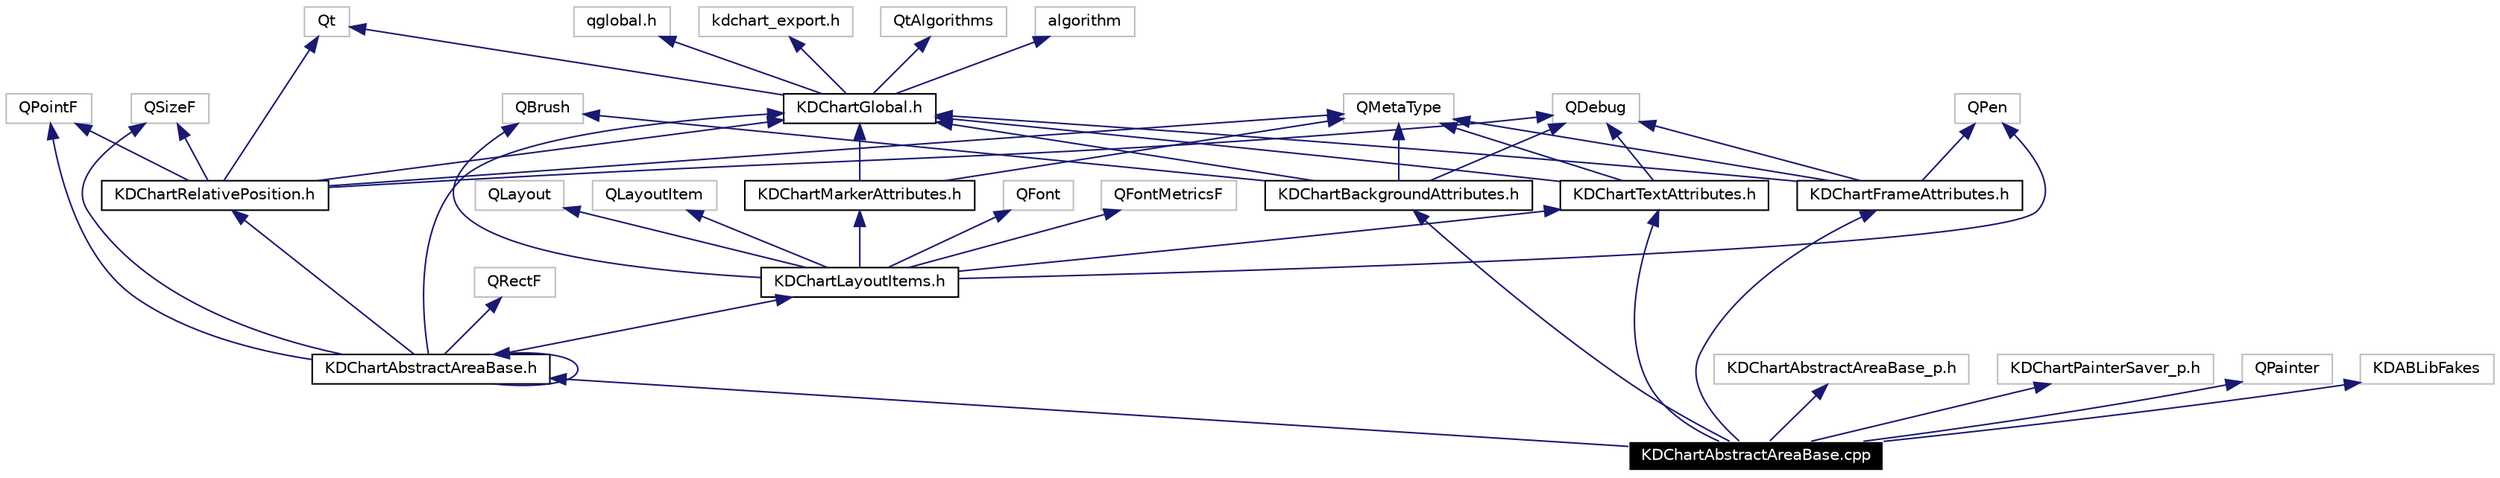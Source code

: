 digraph G
{
  edge [fontname="Helvetica",fontsize=10,labelfontname="Helvetica",labelfontsize=10];
  node [fontname="Helvetica",fontsize=10,shape=record];
  Node97 [label="KDChartAbstractAreaBase.cpp",height=0.2,width=0.4,color="white", fillcolor="black", style="filled" fontcolor="white"];
  Node98 -> Node97 [dir=back,color="midnightblue",fontsize=10,style="solid",fontname="Helvetica"];
  Node98 [label="KDChartAbstractAreaBase.h",height=0.2,width=0.4,color="black",URL="$_k_d_chart_abstract_area_base_8h.html"];
  Node99 -> Node98 [dir=back,color="midnightblue",fontsize=10,style="solid",fontname="Helvetica"];
  Node99 [label="QPointF",height=0.2,width=0.4,color="grey75"];
  Node100 -> Node98 [dir=back,color="midnightblue",fontsize=10,style="solid",fontname="Helvetica"];
  Node100 [label="QSizeF",height=0.2,width=0.4,color="grey75"];
  Node101 -> Node98 [dir=back,color="midnightblue",fontsize=10,style="solid",fontname="Helvetica"];
  Node101 [label="QRectF",height=0.2,width=0.4,color="grey75"];
  Node102 -> Node98 [dir=back,color="midnightblue",fontsize=10,style="solid",fontname="Helvetica"];
  Node102 [label="KDChartGlobal.h",height=0.2,width=0.4,color="black",URL="$_k_d_chart_global_8h.html"];
  Node103 -> Node102 [dir=back,color="midnightblue",fontsize=10,style="solid",fontname="Helvetica"];
  Node103 [label="qglobal.h",height=0.2,width=0.4,color="grey75"];
  Node104 -> Node102 [dir=back,color="midnightblue",fontsize=10,style="solid",fontname="Helvetica"];
  Node104 [label="kdchart_export.h",height=0.2,width=0.4,color="grey75"];
  Node105 -> Node102 [dir=back,color="midnightblue",fontsize=10,style="solid",fontname="Helvetica"];
  Node105 [label="QtAlgorithms",height=0.2,width=0.4,color="grey75"];
  Node106 -> Node102 [dir=back,color="midnightblue",fontsize=10,style="solid",fontname="Helvetica"];
  Node106 [label="algorithm",height=0.2,width=0.4,color="grey75"];
  Node107 -> Node102 [dir=back,color="midnightblue",fontsize=10,style="solid",fontname="Helvetica"];
  Node107 [label="Qt",height=0.2,width=0.4,color="grey75"];
  Node108 -> Node98 [dir=back,color="midnightblue",fontsize=10,style="solid",fontname="Helvetica"];
  Node108 [label="KDChartLayoutItems.h",height=0.2,width=0.4,color="black",URL="$_k_d_chart_layout_items_8h.html"];
  Node109 -> Node108 [dir=back,color="midnightblue",fontsize=10,style="solid",fontname="Helvetica"];
  Node109 [label="QBrush",height=0.2,width=0.4,color="grey75"];
  Node110 -> Node108 [dir=back,color="midnightblue",fontsize=10,style="solid",fontname="Helvetica"];
  Node110 [label="QFont",height=0.2,width=0.4,color="grey75"];
  Node111 -> Node108 [dir=back,color="midnightblue",fontsize=10,style="solid",fontname="Helvetica"];
  Node111 [label="QFontMetricsF",height=0.2,width=0.4,color="grey75"];
  Node112 -> Node108 [dir=back,color="midnightblue",fontsize=10,style="solid",fontname="Helvetica"];
  Node112 [label="QLayout",height=0.2,width=0.4,color="grey75"];
  Node113 -> Node108 [dir=back,color="midnightblue",fontsize=10,style="solid",fontname="Helvetica"];
  Node113 [label="QLayoutItem",height=0.2,width=0.4,color="grey75"];
  Node114 -> Node108 [dir=back,color="midnightblue",fontsize=10,style="solid",fontname="Helvetica"];
  Node114 [label="QPen",height=0.2,width=0.4,color="grey75"];
  Node115 -> Node108 [dir=back,color="midnightblue",fontsize=10,style="solid",fontname="Helvetica"];
  Node115 [label="KDChartTextAttributes.h",height=0.2,width=0.4,color="black",URL="$_k_d_chart_text_attributes_8h.html"];
  Node116 -> Node115 [dir=back,color="midnightblue",fontsize=10,style="solid",fontname="Helvetica"];
  Node116 [label="QDebug",height=0.2,width=0.4,color="grey75"];
  Node117 -> Node115 [dir=back,color="midnightblue",fontsize=10,style="solid",fontname="Helvetica"];
  Node117 [label="QMetaType",height=0.2,width=0.4,color="grey75"];
  Node102 -> Node115 [dir=back,color="midnightblue",fontsize=10,style="solid",fontname="Helvetica"];
  Node123 -> Node108 [dir=back,color="midnightblue",fontsize=10,style="solid",fontname="Helvetica"];
  Node123 [label="KDChartMarkerAttributes.h",height=0.2,width=0.4,color="black",URL="$_k_d_chart_marker_attributes_8h.html"];
  Node117 -> Node123 [dir=back,color="midnightblue",fontsize=10,style="solid",fontname="Helvetica"];
  Node102 -> Node123 [dir=back,color="midnightblue",fontsize=10,style="solid",fontname="Helvetica"];
  Node124 -> Node98 [dir=back,color="midnightblue",fontsize=10,style="solid",fontname="Helvetica"];
  Node124 [label="KDChartRelativePosition.h",height=0.2,width=0.4,color="black",URL="$_k_d_chart_relative_position_8h.html"];
  Node116 -> Node124 [dir=back,color="midnightblue",fontsize=10,style="solid",fontname="Helvetica"];
  Node117 -> Node124 [dir=back,color="midnightblue",fontsize=10,style="solid",fontname="Helvetica"];
  Node107 -> Node124 [dir=back,color="midnightblue",fontsize=10,style="solid",fontname="Helvetica"];
  Node99 -> Node124 [dir=back,color="midnightblue",fontsize=10,style="solid",fontname="Helvetica"];
  Node100 -> Node124 [dir=back,color="midnightblue",fontsize=10,style="solid",fontname="Helvetica"];
  Node102 -> Node124 [dir=back,color="midnightblue",fontsize=10,style="solid",fontname="Helvetica"];
  Node98 -> Node98 [dir=back,color="midnightblue",fontsize=10,style="solid",fontname="Helvetica"];
  Node125 -> Node97 [dir=back,color="midnightblue",fontsize=10,style="solid",fontname="Helvetica"];
  Node125 [label="KDChartAbstractAreaBase_p.h",height=0.2,width=0.4,color="grey75"];
  Node126 -> Node97 [dir=back,color="midnightblue",fontsize=10,style="solid",fontname="Helvetica"];
  Node126 [label="KDChartBackgroundAttributes.h",height=0.2,width=0.4,color="black",URL="$_k_d_chart_background_attributes_8h.html"];
  Node116 -> Node126 [dir=back,color="midnightblue",fontsize=10,style="solid",fontname="Helvetica"];
  Node117 -> Node126 [dir=back,color="midnightblue",fontsize=10,style="solid",fontname="Helvetica"];
  Node109 -> Node126 [dir=back,color="midnightblue",fontsize=10,style="solid",fontname="Helvetica"];
  Node102 -> Node126 [dir=back,color="midnightblue",fontsize=10,style="solid",fontname="Helvetica"];
  Node127 -> Node97 [dir=back,color="midnightblue",fontsize=10,style="solid",fontname="Helvetica"];
  Node127 [label="KDChartFrameAttributes.h",height=0.2,width=0.4,color="black",URL="$_k_d_chart_frame_attributes_8h.html"];
  Node116 -> Node127 [dir=back,color="midnightblue",fontsize=10,style="solid",fontname="Helvetica"];
  Node117 -> Node127 [dir=back,color="midnightblue",fontsize=10,style="solid",fontname="Helvetica"];
  Node114 -> Node127 [dir=back,color="midnightblue",fontsize=10,style="solid",fontname="Helvetica"];
  Node102 -> Node127 [dir=back,color="midnightblue",fontsize=10,style="solid",fontname="Helvetica"];
  Node115 -> Node97 [dir=back,color="midnightblue",fontsize=10,style="solid",fontname="Helvetica"];
  Node128 -> Node97 [dir=back,color="midnightblue",fontsize=10,style="solid",fontname="Helvetica"];
  Node128 [label="KDChartPainterSaver_p.h",height=0.2,width=0.4,color="grey75"];
  Node129 -> Node97 [dir=back,color="midnightblue",fontsize=10,style="solid",fontname="Helvetica"];
  Node129 [label="QPainter",height=0.2,width=0.4,color="grey75"];
  Node130 -> Node97 [dir=back,color="midnightblue",fontsize=10,style="solid",fontname="Helvetica"];
  Node130 [label="KDABLibFakes",height=0.2,width=0.4,color="grey75"];
}
